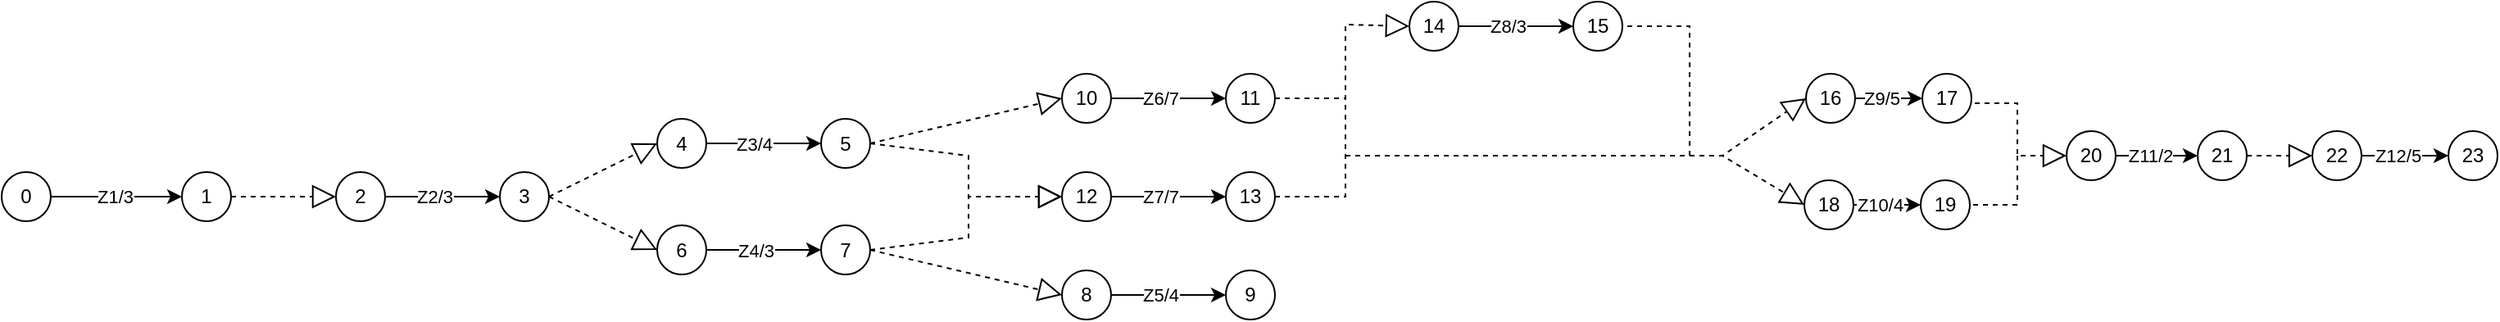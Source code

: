 <mxfile version="26.2.13">
  <diagram name="Страница 1" id="vaVnpeOQBWc_vJTZJ6nx">
    <mxGraphModel dx="3630" dy="1513" grid="1" gridSize="10" guides="1" tooltips="1" connect="1" arrows="1" fold="1" page="1" pageScale="1" pageWidth="827" pageHeight="1169" math="0" shadow="0">
      <root>
        <mxCell id="0" />
        <mxCell id="1" parent="0" />
        <mxCell id="XW4laHf70i-aS3ndhYvc-2" value="1" style="ellipse;whiteSpace=wrap;html=1;aspect=fixed;" parent="1" vertex="1">
          <mxGeometry x="160" y="170" width="30" height="30" as="geometry" />
        </mxCell>
        <mxCell id="iH4nYuXcYwgbLmIbxw34-3" style="edgeStyle=orthogonalEdgeStyle;rounded=0;orthogonalLoop=1;jettySize=auto;html=1;exitX=1;exitY=0.5;exitDx=0;exitDy=0;entryX=0;entryY=0.5;entryDx=0;entryDy=0;" parent="1" source="iH4nYuXcYwgbLmIbxw34-2" target="XW4laHf70i-aS3ndhYvc-2" edge="1">
          <mxGeometry relative="1" as="geometry" />
        </mxCell>
        <mxCell id="iH4nYuXcYwgbLmIbxw34-4" value="Z1/3" style="edgeLabel;html=1;align=center;verticalAlign=middle;resizable=0;points=[];" parent="iH4nYuXcYwgbLmIbxw34-3" vertex="1" connectable="0">
          <mxGeometry x="-0.035" y="3" relative="1" as="geometry">
            <mxPoint y="3" as="offset" />
          </mxGeometry>
        </mxCell>
        <mxCell id="iH4nYuXcYwgbLmIbxw34-2" value="0" style="ellipse;whiteSpace=wrap;html=1;aspect=fixed;" parent="1" vertex="1">
          <mxGeometry x="50" y="170" width="30" height="30" as="geometry" />
        </mxCell>
        <mxCell id="iH4nYuXcYwgbLmIbxw34-5" value="2" style="ellipse;whiteSpace=wrap;html=1;aspect=fixed;" parent="1" vertex="1">
          <mxGeometry x="254" y="170" width="30" height="30" as="geometry" />
        </mxCell>
        <mxCell id="iH4nYuXcYwgbLmIbxw34-6" value="3" style="ellipse;whiteSpace=wrap;html=1;aspect=fixed;" parent="1" vertex="1">
          <mxGeometry x="354" y="170" width="30" height="30" as="geometry" />
        </mxCell>
        <mxCell id="iH4nYuXcYwgbLmIbxw34-7" style="edgeStyle=orthogonalEdgeStyle;rounded=0;orthogonalLoop=1;jettySize=auto;html=1;exitX=1;exitY=0.5;exitDx=0;exitDy=0;entryX=0;entryY=0.5;entryDx=0;entryDy=0;" parent="1" source="iH4nYuXcYwgbLmIbxw34-5" target="iH4nYuXcYwgbLmIbxw34-6" edge="1">
          <mxGeometry relative="1" as="geometry">
            <mxPoint x="244" y="230" as="sourcePoint" />
            <mxPoint x="314" y="140" as="targetPoint" />
            <Array as="points" />
          </mxGeometry>
        </mxCell>
        <mxCell id="iH4nYuXcYwgbLmIbxw34-13" value="Z2/3" style="edgeLabel;html=1;align=center;verticalAlign=middle;resizable=0;points=[];" parent="iH4nYuXcYwgbLmIbxw34-7" vertex="1" connectable="0">
          <mxGeometry x="-0.022" y="2" relative="1" as="geometry">
            <mxPoint x="-4" y="2" as="offset" />
          </mxGeometry>
        </mxCell>
        <mxCell id="iH4nYuXcYwgbLmIbxw34-17" value="4" style="ellipse;whiteSpace=wrap;html=1;aspect=fixed;" parent="1" vertex="1">
          <mxGeometry x="450" y="137.5" width="30" height="30" as="geometry" />
        </mxCell>
        <mxCell id="iH4nYuXcYwgbLmIbxw34-18" value="6" style="ellipse;whiteSpace=wrap;html=1;aspect=fixed;" parent="1" vertex="1">
          <mxGeometry x="450" y="202.5" width="30" height="30" as="geometry" />
        </mxCell>
        <mxCell id="iH4nYuXcYwgbLmIbxw34-23" value="5" style="ellipse;whiteSpace=wrap;html=1;aspect=fixed;" parent="1" vertex="1">
          <mxGeometry x="550" y="137.5" width="30" height="30" as="geometry" />
        </mxCell>
        <mxCell id="iH4nYuXcYwgbLmIbxw34-24" style="edgeStyle=orthogonalEdgeStyle;rounded=0;orthogonalLoop=1;jettySize=auto;html=1;exitX=1;exitY=0.5;exitDx=0;exitDy=0;entryX=0;entryY=0.5;entryDx=0;entryDy=0;" parent="1" source="iH4nYuXcYwgbLmIbxw34-17" target="iH4nYuXcYwgbLmIbxw34-23" edge="1">
          <mxGeometry relative="1" as="geometry">
            <mxPoint x="480" y="162.5" as="sourcePoint" />
            <mxPoint x="390" y="172.5" as="targetPoint" />
          </mxGeometry>
        </mxCell>
        <mxCell id="iH4nYuXcYwgbLmIbxw34-25" value="Z3/4" style="edgeLabel;html=1;align=center;verticalAlign=middle;resizable=0;points=[];" parent="iH4nYuXcYwgbLmIbxw34-24" vertex="1" connectable="0">
          <mxGeometry x="-0.022" y="2" relative="1" as="geometry">
            <mxPoint x="-5" y="2" as="offset" />
          </mxGeometry>
        </mxCell>
        <mxCell id="iH4nYuXcYwgbLmIbxw34-26" value="7" style="ellipse;whiteSpace=wrap;html=1;aspect=fixed;" parent="1" vertex="1">
          <mxGeometry x="550" y="202.5" width="30" height="30" as="geometry" />
        </mxCell>
        <mxCell id="iH4nYuXcYwgbLmIbxw34-27" style="edgeStyle=orthogonalEdgeStyle;rounded=0;orthogonalLoop=1;jettySize=auto;html=1;exitX=1;exitY=0.5;exitDx=0;exitDy=0;entryX=0;entryY=0.5;entryDx=0;entryDy=0;" parent="1" source="iH4nYuXcYwgbLmIbxw34-18" target="iH4nYuXcYwgbLmIbxw34-26" edge="1">
          <mxGeometry relative="1" as="geometry">
            <mxPoint x="480" y="217.5" as="sourcePoint" />
            <mxPoint x="390" y="227.5" as="targetPoint" />
          </mxGeometry>
        </mxCell>
        <mxCell id="iH4nYuXcYwgbLmIbxw34-28" value="Z4/3" style="edgeLabel;html=1;align=center;verticalAlign=middle;resizable=0;points=[];" parent="iH4nYuXcYwgbLmIbxw34-27" vertex="1" connectable="0">
          <mxGeometry x="-0.022" y="2" relative="1" as="geometry">
            <mxPoint x="-4" y="2" as="offset" />
          </mxGeometry>
        </mxCell>
        <mxCell id="iH4nYuXcYwgbLmIbxw34-68" value="8" style="ellipse;whiteSpace=wrap;html=1;aspect=fixed;" parent="1" vertex="1">
          <mxGeometry x="697" y="230" width="30" height="30" as="geometry" />
        </mxCell>
        <mxCell id="iH4nYuXcYwgbLmIbxw34-70" value="9" style="ellipse;whiteSpace=wrap;html=1;aspect=fixed;" parent="1" vertex="1">
          <mxGeometry x="797" y="230" width="30" height="30" as="geometry" />
        </mxCell>
        <mxCell id="iH4nYuXcYwgbLmIbxw34-71" style="edgeStyle=orthogonalEdgeStyle;rounded=0;orthogonalLoop=1;jettySize=auto;html=1;exitX=1;exitY=0.5;exitDx=0;exitDy=0;entryX=0;entryY=0.5;entryDx=0;entryDy=0;" parent="1" source="iH4nYuXcYwgbLmIbxw34-68" target="iH4nYuXcYwgbLmIbxw34-70" edge="1">
          <mxGeometry relative="1" as="geometry">
            <mxPoint x="727" y="245" as="sourcePoint" />
            <mxPoint x="637" y="255" as="targetPoint" />
          </mxGeometry>
        </mxCell>
        <mxCell id="iH4nYuXcYwgbLmIbxw34-72" value="Z5/4" style="edgeLabel;html=1;align=center;verticalAlign=middle;resizable=0;points=[];" parent="iH4nYuXcYwgbLmIbxw34-71" vertex="1" connectable="0">
          <mxGeometry x="-0.022" y="2" relative="1" as="geometry">
            <mxPoint x="-4" y="2" as="offset" />
          </mxGeometry>
        </mxCell>
        <mxCell id="iH4nYuXcYwgbLmIbxw34-78" value="12" style="ellipse;whiteSpace=wrap;html=1;aspect=fixed;" parent="1" vertex="1">
          <mxGeometry x="697" y="170" width="30" height="30" as="geometry" />
        </mxCell>
        <mxCell id="iH4nYuXcYwgbLmIbxw34-79" value="13" style="ellipse;whiteSpace=wrap;html=1;aspect=fixed;" parent="1" vertex="1">
          <mxGeometry x="797" y="170" width="30" height="30" as="geometry" />
        </mxCell>
        <mxCell id="iH4nYuXcYwgbLmIbxw34-80" style="edgeStyle=orthogonalEdgeStyle;rounded=0;orthogonalLoop=1;jettySize=auto;html=1;exitX=1;exitY=0.5;exitDx=0;exitDy=0;entryX=0;entryY=0.5;entryDx=0;entryDy=0;" parent="1" source="iH4nYuXcYwgbLmIbxw34-78" target="iH4nYuXcYwgbLmIbxw34-79" edge="1">
          <mxGeometry relative="1" as="geometry">
            <mxPoint x="727" y="185" as="sourcePoint" />
            <mxPoint x="637" y="195" as="targetPoint" />
          </mxGeometry>
        </mxCell>
        <mxCell id="iH4nYuXcYwgbLmIbxw34-81" value="Z7/7" style="edgeLabel;html=1;align=center;verticalAlign=middle;resizable=0;points=[];" parent="iH4nYuXcYwgbLmIbxw34-80" vertex="1" connectable="0">
          <mxGeometry x="-0.022" y="2" relative="1" as="geometry">
            <mxPoint x="-4" y="2" as="offset" />
          </mxGeometry>
        </mxCell>
        <mxCell id="iH4nYuXcYwgbLmIbxw34-96" value="10" style="ellipse;whiteSpace=wrap;html=1;aspect=fixed;" parent="1" vertex="1">
          <mxGeometry x="697" y="110" width="30" height="30" as="geometry" />
        </mxCell>
        <mxCell id="iH4nYuXcYwgbLmIbxw34-97" value="11" style="ellipse;whiteSpace=wrap;html=1;aspect=fixed;" parent="1" vertex="1">
          <mxGeometry x="797" y="110" width="30" height="30" as="geometry" />
        </mxCell>
        <mxCell id="iH4nYuXcYwgbLmIbxw34-98" style="edgeStyle=orthogonalEdgeStyle;rounded=0;orthogonalLoop=1;jettySize=auto;html=1;exitX=1;exitY=0.5;exitDx=0;exitDy=0;entryX=0;entryY=0.5;entryDx=0;entryDy=0;" parent="1" source="iH4nYuXcYwgbLmIbxw34-96" target="iH4nYuXcYwgbLmIbxw34-97" edge="1">
          <mxGeometry relative="1" as="geometry">
            <mxPoint x="727" y="125" as="sourcePoint" />
            <mxPoint x="637" y="135" as="targetPoint" />
          </mxGeometry>
        </mxCell>
        <mxCell id="iH4nYuXcYwgbLmIbxw34-99" value="Z6/7" style="edgeLabel;html=1;align=center;verticalAlign=middle;resizable=0;points=[];" parent="iH4nYuXcYwgbLmIbxw34-98" vertex="1" connectable="0">
          <mxGeometry x="-0.022" y="2" relative="1" as="geometry">
            <mxPoint x="-4" y="2" as="offset" />
          </mxGeometry>
        </mxCell>
        <mxCell id="iH4nYuXcYwgbLmIbxw34-101" value="14" style="ellipse;whiteSpace=wrap;html=1;aspect=fixed;" parent="1" vertex="1">
          <mxGeometry x="909" y="66" width="30" height="30" as="geometry" />
        </mxCell>
        <mxCell id="iH4nYuXcYwgbLmIbxw34-102" value="15" style="ellipse;whiteSpace=wrap;html=1;aspect=fixed;" parent="1" vertex="1">
          <mxGeometry x="1009" y="66" width="30" height="30" as="geometry" />
        </mxCell>
        <mxCell id="iH4nYuXcYwgbLmIbxw34-103" style="edgeStyle=orthogonalEdgeStyle;rounded=0;orthogonalLoop=1;jettySize=auto;html=1;exitX=1;exitY=0.5;exitDx=0;exitDy=0;entryX=0;entryY=0.5;entryDx=0;entryDy=0;" parent="1" source="iH4nYuXcYwgbLmIbxw34-101" target="iH4nYuXcYwgbLmIbxw34-102" edge="1">
          <mxGeometry relative="1" as="geometry">
            <mxPoint x="939" y="81" as="sourcePoint" />
            <mxPoint x="849" y="91" as="targetPoint" />
          </mxGeometry>
        </mxCell>
        <mxCell id="iH4nYuXcYwgbLmIbxw34-104" value="Z8/3" style="edgeLabel;html=1;align=center;verticalAlign=middle;resizable=0;points=[];" parent="iH4nYuXcYwgbLmIbxw34-103" vertex="1" connectable="0">
          <mxGeometry x="-0.022" y="2" relative="1" as="geometry">
            <mxPoint x="-4" y="2" as="offset" />
          </mxGeometry>
        </mxCell>
        <mxCell id="iH4nYuXcYwgbLmIbxw34-117" value="18" style="ellipse;whiteSpace=wrap;html=1;aspect=fixed;" parent="1" vertex="1">
          <mxGeometry x="1150" y="175" width="30" height="30" as="geometry" />
        </mxCell>
        <mxCell id="iH4nYuXcYwgbLmIbxw34-118" value="19" style="ellipse;whiteSpace=wrap;html=1;aspect=fixed;" parent="1" vertex="1">
          <mxGeometry x="1221" y="175" width="30" height="30" as="geometry" />
        </mxCell>
        <mxCell id="iH4nYuXcYwgbLmIbxw34-119" style="edgeStyle=orthogonalEdgeStyle;rounded=0;orthogonalLoop=1;jettySize=auto;html=1;exitX=1;exitY=0.5;exitDx=0;exitDy=0;" parent="1" source="iH4nYuXcYwgbLmIbxw34-117" target="iH4nYuXcYwgbLmIbxw34-118" edge="1">
          <mxGeometry relative="1" as="geometry">
            <mxPoint x="1180" y="190" as="sourcePoint" />
            <mxPoint x="1090" y="200" as="targetPoint" />
          </mxGeometry>
        </mxCell>
        <mxCell id="iH4nYuXcYwgbLmIbxw34-120" value="Z10/4" style="edgeLabel;html=1;align=center;verticalAlign=middle;resizable=0;points=[];" parent="iH4nYuXcYwgbLmIbxw34-119" vertex="1" connectable="0">
          <mxGeometry x="-0.022" y="2" relative="1" as="geometry">
            <mxPoint x="-4" y="2" as="offset" />
          </mxGeometry>
        </mxCell>
        <mxCell id="iH4nYuXcYwgbLmIbxw34-133" value="16" style="ellipse;whiteSpace=wrap;html=1;aspect=fixed;" parent="1" vertex="1">
          <mxGeometry x="1151" y="110" width="30" height="30" as="geometry" />
        </mxCell>
        <mxCell id="iH4nYuXcYwgbLmIbxw34-134" value="17" style="ellipse;whiteSpace=wrap;html=1;aspect=fixed;" parent="1" vertex="1">
          <mxGeometry x="1222" y="110" width="30" height="30" as="geometry" />
        </mxCell>
        <mxCell id="iH4nYuXcYwgbLmIbxw34-135" style="edgeStyle=orthogonalEdgeStyle;rounded=0;orthogonalLoop=1;jettySize=auto;html=1;exitX=1;exitY=0.5;exitDx=0;exitDy=0;" parent="1" source="iH4nYuXcYwgbLmIbxw34-133" target="iH4nYuXcYwgbLmIbxw34-134" edge="1">
          <mxGeometry relative="1" as="geometry">
            <mxPoint x="1181" y="125" as="sourcePoint" />
            <mxPoint x="1091" y="135" as="targetPoint" />
          </mxGeometry>
        </mxCell>
        <mxCell id="iH4nYuXcYwgbLmIbxw34-136" value="Z9/5" style="edgeLabel;html=1;align=center;verticalAlign=middle;resizable=0;points=[];" parent="iH4nYuXcYwgbLmIbxw34-135" vertex="1" connectable="0">
          <mxGeometry x="-0.022" y="2" relative="1" as="geometry">
            <mxPoint x="-4" y="2" as="offset" />
          </mxGeometry>
        </mxCell>
        <mxCell id="iH4nYuXcYwgbLmIbxw34-141" value="20" style="ellipse;whiteSpace=wrap;html=1;aspect=fixed;" parent="1" vertex="1">
          <mxGeometry x="1310" y="145" width="30" height="30" as="geometry" />
        </mxCell>
        <mxCell id="iH4nYuXcYwgbLmIbxw34-142" value="21" style="ellipse;whiteSpace=wrap;html=1;aspect=fixed;" parent="1" vertex="1">
          <mxGeometry x="1390" y="145" width="30" height="30" as="geometry" />
        </mxCell>
        <mxCell id="iH4nYuXcYwgbLmIbxw34-143" style="edgeStyle=orthogonalEdgeStyle;rounded=0;orthogonalLoop=1;jettySize=auto;html=1;exitX=1;exitY=0.5;exitDx=0;exitDy=0;entryX=0;entryY=0.5;entryDx=0;entryDy=0;" parent="1" source="iH4nYuXcYwgbLmIbxw34-141" target="iH4nYuXcYwgbLmIbxw34-142" edge="1">
          <mxGeometry relative="1" as="geometry">
            <mxPoint x="1340" y="160" as="sourcePoint" />
            <mxPoint x="1250" y="170" as="targetPoint" />
          </mxGeometry>
        </mxCell>
        <mxCell id="iH4nYuXcYwgbLmIbxw34-144" value="Z11/2" style="edgeLabel;html=1;align=center;verticalAlign=middle;resizable=0;points=[];" parent="iH4nYuXcYwgbLmIbxw34-143" vertex="1" connectable="0">
          <mxGeometry x="-0.022" y="2" relative="1" as="geometry">
            <mxPoint x="-4" y="2" as="offset" />
          </mxGeometry>
        </mxCell>
        <mxCell id="iH4nYuXcYwgbLmIbxw34-146" value="22" style="ellipse;whiteSpace=wrap;html=1;aspect=fixed;" parent="1" vertex="1">
          <mxGeometry x="1460" y="145" width="30" height="30" as="geometry" />
        </mxCell>
        <mxCell id="iH4nYuXcYwgbLmIbxw34-147" value="23" style="ellipse;whiteSpace=wrap;html=1;aspect=fixed;" parent="1" vertex="1">
          <mxGeometry x="1543" y="145" width="30" height="30" as="geometry" />
        </mxCell>
        <mxCell id="iH4nYuXcYwgbLmIbxw34-148" style="edgeStyle=orthogonalEdgeStyle;rounded=0;orthogonalLoop=1;jettySize=auto;html=1;exitX=1;exitY=0.5;exitDx=0;exitDy=0;entryX=0;entryY=0.5;entryDx=0;entryDy=0;" parent="1" source="iH4nYuXcYwgbLmIbxw34-146" target="iH4nYuXcYwgbLmIbxw34-147" edge="1">
          <mxGeometry relative="1" as="geometry">
            <mxPoint x="1490" y="160" as="sourcePoint" />
            <mxPoint x="1400" y="170" as="targetPoint" />
          </mxGeometry>
        </mxCell>
        <mxCell id="iH4nYuXcYwgbLmIbxw34-149" value="Z12/5" style="edgeLabel;html=1;align=center;verticalAlign=middle;resizable=0;points=[];" parent="iH4nYuXcYwgbLmIbxw34-148" vertex="1" connectable="0">
          <mxGeometry x="-0.022" y="2" relative="1" as="geometry">
            <mxPoint x="-4" y="2" as="offset" />
          </mxGeometry>
        </mxCell>
        <mxCell id="aIM07i0CnICE3GbLq__h-2" value="" style="endArrow=block;dashed=1;endFill=0;endSize=12;html=1;rounded=0;exitX=1;exitY=0.5;exitDx=0;exitDy=0;entryX=0;entryY=0.5;entryDx=0;entryDy=0;" edge="1" parent="1" source="XW4laHf70i-aS3ndhYvc-2" target="iH4nYuXcYwgbLmIbxw34-5">
          <mxGeometry width="160" relative="1" as="geometry">
            <mxPoint x="120" y="270" as="sourcePoint" />
            <mxPoint x="280" y="270" as="targetPoint" />
          </mxGeometry>
        </mxCell>
        <mxCell id="aIM07i0CnICE3GbLq__h-4" value="" style="endArrow=block;dashed=1;endFill=0;endSize=12;html=1;rounded=0;exitX=1;exitY=0.5;exitDx=0;exitDy=0;entryX=0;entryY=0.5;entryDx=0;entryDy=0;" edge="1" parent="1" source="iH4nYuXcYwgbLmIbxw34-6" target="iH4nYuXcYwgbLmIbxw34-17">
          <mxGeometry width="160" relative="1" as="geometry">
            <mxPoint x="200" y="195" as="sourcePoint" />
            <mxPoint x="264" y="195" as="targetPoint" />
          </mxGeometry>
        </mxCell>
        <mxCell id="aIM07i0CnICE3GbLq__h-5" value="" style="endArrow=block;dashed=1;endFill=0;endSize=12;html=1;rounded=0;entryX=0;entryY=0.5;entryDx=0;entryDy=0;exitX=1;exitY=0.5;exitDx=0;exitDy=0;" edge="1" parent="1" source="iH4nYuXcYwgbLmIbxw34-6" target="iH4nYuXcYwgbLmIbxw34-18">
          <mxGeometry width="160" relative="1" as="geometry">
            <mxPoint x="390" y="180" as="sourcePoint" />
            <mxPoint x="460" y="163" as="targetPoint" />
          </mxGeometry>
        </mxCell>
        <mxCell id="aIM07i0CnICE3GbLq__h-6" value="" style="endArrow=block;dashed=1;endFill=0;endSize=12;html=1;rounded=0;exitX=1;exitY=0.5;exitDx=0;exitDy=0;entryX=0;entryY=0.5;entryDx=0;entryDy=0;" edge="1" parent="1" source="iH4nYuXcYwgbLmIbxw34-26" target="iH4nYuXcYwgbLmIbxw34-68">
          <mxGeometry width="160" relative="1" as="geometry">
            <mxPoint x="404" y="205" as="sourcePoint" />
            <mxPoint x="470" y="173" as="targetPoint" />
          </mxGeometry>
        </mxCell>
        <mxCell id="aIM07i0CnICE3GbLq__h-7" value="" style="endArrow=block;dashed=1;endFill=0;endSize=12;html=1;rounded=0;exitX=1;exitY=0.5;exitDx=0;exitDy=0;entryX=0;entryY=0.5;entryDx=0;entryDy=0;" edge="1" parent="1" source="iH4nYuXcYwgbLmIbxw34-23" target="iH4nYuXcYwgbLmIbxw34-96">
          <mxGeometry width="160" relative="1" as="geometry">
            <mxPoint x="590" y="228" as="sourcePoint" />
            <mxPoint x="707" y="255" as="targetPoint" />
          </mxGeometry>
        </mxCell>
        <mxCell id="aIM07i0CnICE3GbLq__h-8" value="" style="endArrow=block;dashed=1;endFill=0;endSize=12;html=1;rounded=0;entryX=0;entryY=0.5;entryDx=0;entryDy=0;exitX=1;exitY=0.5;exitDx=0;exitDy=0;" edge="1" parent="1" source="iH4nYuXcYwgbLmIbxw34-23" target="iH4nYuXcYwgbLmIbxw34-78">
          <mxGeometry width="160" relative="1" as="geometry">
            <mxPoint x="580" y="150" as="sourcePoint" />
            <mxPoint x="707" y="135" as="targetPoint" />
            <Array as="points">
              <mxPoint x="640" y="160" />
              <mxPoint x="640" y="185" />
            </Array>
          </mxGeometry>
        </mxCell>
        <mxCell id="aIM07i0CnICE3GbLq__h-9" value="" style="endArrow=block;dashed=1;endFill=0;endSize=12;html=1;rounded=0;exitX=1;exitY=0.5;exitDx=0;exitDy=0;entryX=0;entryY=0.5;entryDx=0;entryDy=0;" edge="1" parent="1" source="iH4nYuXcYwgbLmIbxw34-26" target="iH4nYuXcYwgbLmIbxw34-78">
          <mxGeometry width="160" relative="1" as="geometry">
            <mxPoint x="600" y="173" as="sourcePoint" />
            <mxPoint x="717" y="145" as="targetPoint" />
            <Array as="points">
              <mxPoint x="640" y="210" />
              <mxPoint x="640" y="185" />
            </Array>
          </mxGeometry>
        </mxCell>
        <mxCell id="aIM07i0CnICE3GbLq__h-10" value="" style="endArrow=block;dashed=1;endFill=0;endSize=12;html=1;rounded=0;entryX=0;entryY=0.5;entryDx=0;entryDy=0;exitX=1;exitY=0.5;exitDx=0;exitDy=0;" edge="1" parent="1" source="iH4nYuXcYwgbLmIbxw34-79" target="iH4nYuXcYwgbLmIbxw34-101">
          <mxGeometry width="160" relative="1" as="geometry">
            <mxPoint x="830" y="180" as="sourcePoint" />
            <mxPoint x="707" y="195" as="targetPoint" />
            <Array as="points">
              <mxPoint x="870" y="185" />
              <mxPoint x="870" y="80" />
            </Array>
          </mxGeometry>
        </mxCell>
        <mxCell id="aIM07i0CnICE3GbLq__h-11" value="" style="endArrow=none;dashed=1;html=1;rounded=0;exitX=1;exitY=0.5;exitDx=0;exitDy=0;" edge="1" parent="1" source="iH4nYuXcYwgbLmIbxw34-97">
          <mxGeometry width="50" height="50" relative="1" as="geometry">
            <mxPoint x="860" y="210" as="sourcePoint" />
            <mxPoint x="870" y="125" as="targetPoint" />
          </mxGeometry>
        </mxCell>
        <mxCell id="aIM07i0CnICE3GbLq__h-12" value="" style="endArrow=block;dashed=1;endFill=0;endSize=12;html=1;rounded=0;entryX=0;entryY=0.5;entryDx=0;entryDy=0;" edge="1" parent="1" target="iH4nYuXcYwgbLmIbxw34-117">
          <mxGeometry width="160" relative="1" as="geometry">
            <mxPoint x="870" y="160" as="sourcePoint" />
            <mxPoint x="1121.317" y="160" as="targetPoint" />
            <Array as="points">
              <mxPoint x="1100" y="160" />
            </Array>
          </mxGeometry>
        </mxCell>
        <mxCell id="aIM07i0CnICE3GbLq__h-14" value="" style="endArrow=block;dashed=1;endFill=0;endSize=12;html=1;rounded=0;entryX=0;entryY=0.5;entryDx=0;entryDy=0;" edge="1" parent="1" target="iH4nYuXcYwgbLmIbxw34-133">
          <mxGeometry width="160" relative="1" as="geometry">
            <mxPoint x="870" y="160" as="sourcePoint" />
            <mxPoint x="1160" y="200" as="targetPoint" />
            <Array as="points">
              <mxPoint x="1100" y="160" />
            </Array>
          </mxGeometry>
        </mxCell>
        <mxCell id="aIM07i0CnICE3GbLq__h-15" value="" style="endArrow=none;dashed=1;html=1;rounded=0;entryX=1;entryY=0.5;entryDx=0;entryDy=0;" edge="1" parent="1" target="iH4nYuXcYwgbLmIbxw34-102">
          <mxGeometry width="50" height="50" relative="1" as="geometry">
            <mxPoint x="1080" y="160" as="sourcePoint" />
            <mxPoint x="880" y="135" as="targetPoint" />
            <Array as="points">
              <mxPoint x="1080" y="81" />
            </Array>
          </mxGeometry>
        </mxCell>
        <mxCell id="aIM07i0CnICE3GbLq__h-17" value="" style="endArrow=block;dashed=1;endFill=0;endSize=12;html=1;rounded=0;exitX=1;exitY=0.5;exitDx=0;exitDy=0;entryX=0;entryY=0.5;entryDx=0;entryDy=0;" edge="1" parent="1" target="iH4nYuXcYwgbLmIbxw34-141">
          <mxGeometry width="160" relative="1" as="geometry">
            <mxPoint x="1254" y="128" as="sourcePoint" />
            <mxPoint x="1320" y="96" as="targetPoint" />
            <Array as="points">
              <mxPoint x="1280" y="128" />
              <mxPoint x="1280" y="160" />
            </Array>
          </mxGeometry>
        </mxCell>
        <mxCell id="aIM07i0CnICE3GbLq__h-18" value="" style="endArrow=block;dashed=1;endFill=0;endSize=12;html=1;rounded=0;exitX=1;exitY=0.5;exitDx=0;exitDy=0;entryX=0;entryY=0.5;entryDx=0;entryDy=0;" edge="1" parent="1" source="iH4nYuXcYwgbLmIbxw34-142" target="iH4nYuXcYwgbLmIbxw34-146">
          <mxGeometry width="160" relative="1" as="geometry">
            <mxPoint x="1264" y="138" as="sourcePoint" />
            <mxPoint x="1330" y="106" as="targetPoint" />
          </mxGeometry>
        </mxCell>
        <mxCell id="aIM07i0CnICE3GbLq__h-19" value="" style="endArrow=none;dashed=1;html=1;rounded=0;entryX=1;entryY=0.5;entryDx=0;entryDy=0;" edge="1" parent="1" target="iH4nYuXcYwgbLmIbxw34-118">
          <mxGeometry width="50" height="50" relative="1" as="geometry">
            <mxPoint x="1280" y="160" as="sourcePoint" />
            <mxPoint x="1049" y="91" as="targetPoint" />
            <Array as="points">
              <mxPoint x="1280" y="190" />
            </Array>
          </mxGeometry>
        </mxCell>
      </root>
    </mxGraphModel>
  </diagram>
</mxfile>
